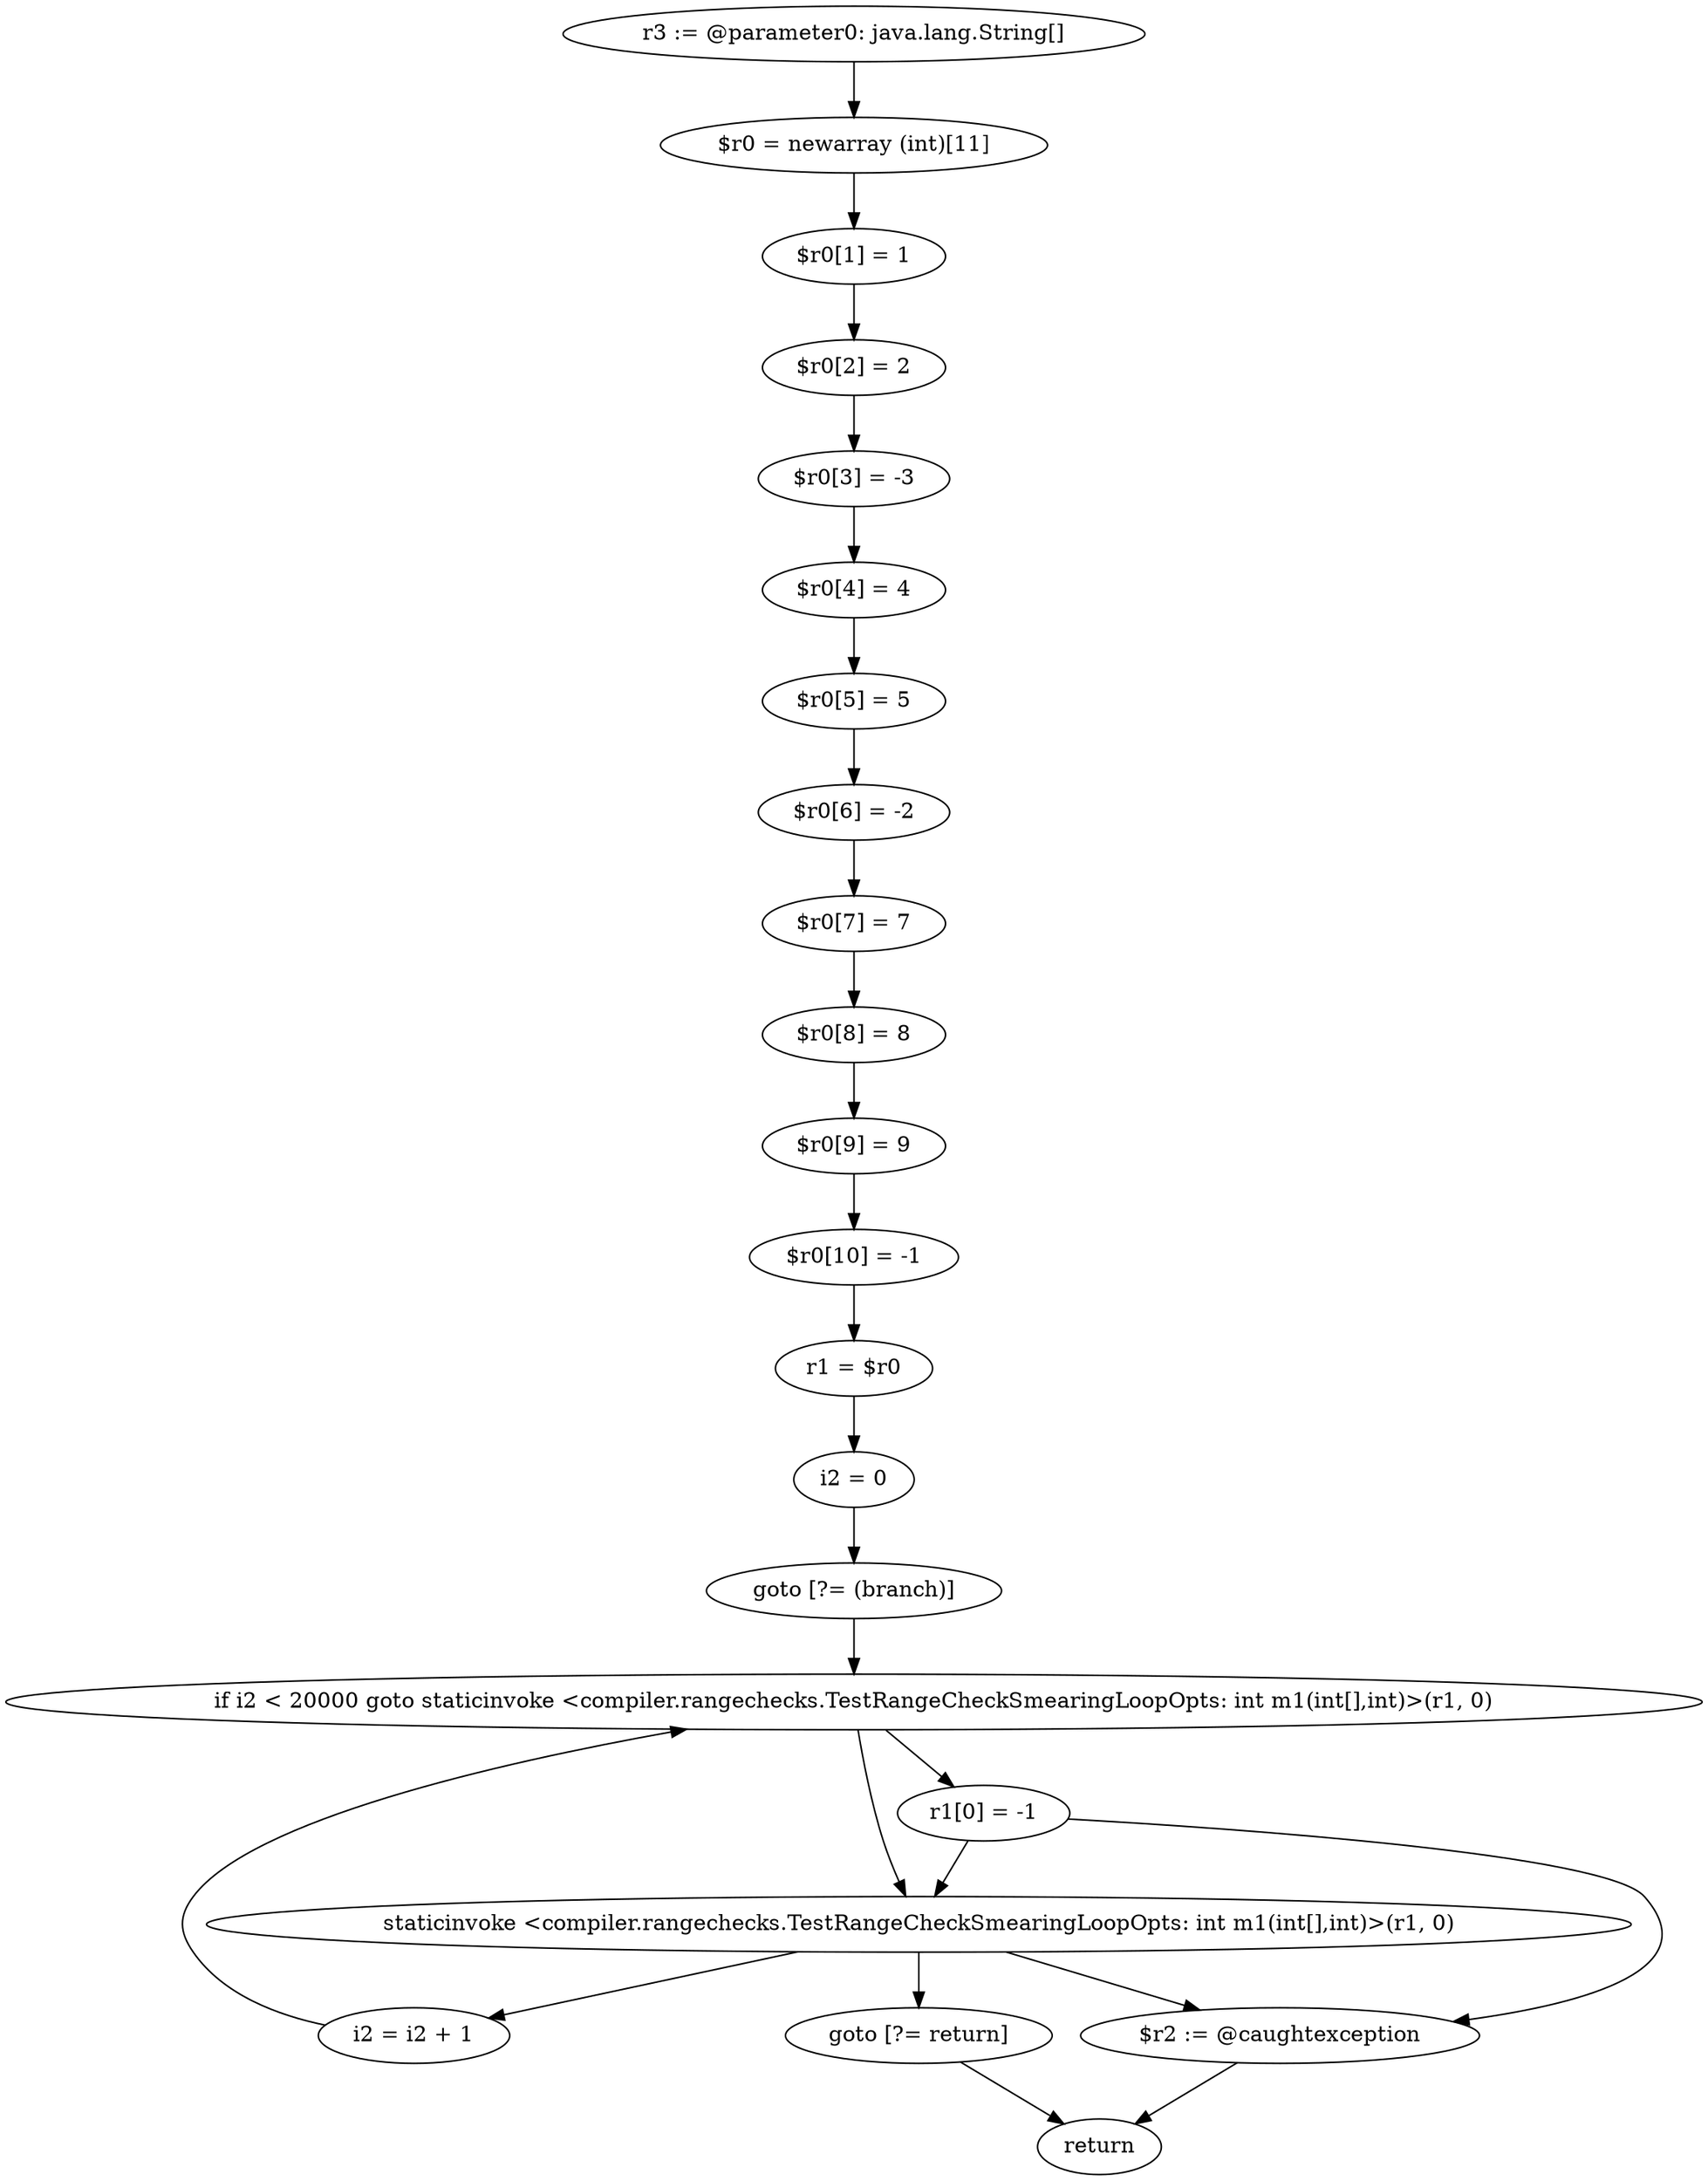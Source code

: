 digraph "unitGraph" {
    "r3 := @parameter0: java.lang.String[]"
    "$r0 = newarray (int)[11]"
    "$r0[1] = 1"
    "$r0[2] = 2"
    "$r0[3] = -3"
    "$r0[4] = 4"
    "$r0[5] = 5"
    "$r0[6] = -2"
    "$r0[7] = 7"
    "$r0[8] = 8"
    "$r0[9] = 9"
    "$r0[10] = -1"
    "r1 = $r0"
    "i2 = 0"
    "goto [?= (branch)]"
    "staticinvoke <compiler.rangechecks.TestRangeCheckSmearingLoopOpts: int m1(int[],int)>(r1, 0)"
    "i2 = i2 + 1"
    "if i2 < 20000 goto staticinvoke <compiler.rangechecks.TestRangeCheckSmearingLoopOpts: int m1(int[],int)>(r1, 0)"
    "r1[0] = -1"
    "goto [?= return]"
    "$r2 := @caughtexception"
    "return"
    "r3 := @parameter0: java.lang.String[]"->"$r0 = newarray (int)[11]";
    "$r0 = newarray (int)[11]"->"$r0[1] = 1";
    "$r0[1] = 1"->"$r0[2] = 2";
    "$r0[2] = 2"->"$r0[3] = -3";
    "$r0[3] = -3"->"$r0[4] = 4";
    "$r0[4] = 4"->"$r0[5] = 5";
    "$r0[5] = 5"->"$r0[6] = -2";
    "$r0[6] = -2"->"$r0[7] = 7";
    "$r0[7] = 7"->"$r0[8] = 8";
    "$r0[8] = 8"->"$r0[9] = 9";
    "$r0[9] = 9"->"$r0[10] = -1";
    "$r0[10] = -1"->"r1 = $r0";
    "r1 = $r0"->"i2 = 0";
    "i2 = 0"->"goto [?= (branch)]";
    "goto [?= (branch)]"->"if i2 < 20000 goto staticinvoke <compiler.rangechecks.TestRangeCheckSmearingLoopOpts: int m1(int[],int)>(r1, 0)";
    "staticinvoke <compiler.rangechecks.TestRangeCheckSmearingLoopOpts: int m1(int[],int)>(r1, 0)"->"i2 = i2 + 1";
    "i2 = i2 + 1"->"if i2 < 20000 goto staticinvoke <compiler.rangechecks.TestRangeCheckSmearingLoopOpts: int m1(int[],int)>(r1, 0)";
    "if i2 < 20000 goto staticinvoke <compiler.rangechecks.TestRangeCheckSmearingLoopOpts: int m1(int[],int)>(r1, 0)"->"r1[0] = -1";
    "if i2 < 20000 goto staticinvoke <compiler.rangechecks.TestRangeCheckSmearingLoopOpts: int m1(int[],int)>(r1, 0)"->"staticinvoke <compiler.rangechecks.TestRangeCheckSmearingLoopOpts: int m1(int[],int)>(r1, 0)";
    "r1[0] = -1"->"staticinvoke <compiler.rangechecks.TestRangeCheckSmearingLoopOpts: int m1(int[],int)>(r1, 0)";
    "r1[0] = -1"->"$r2 := @caughtexception";
    "staticinvoke <compiler.rangechecks.TestRangeCheckSmearingLoopOpts: int m1(int[],int)>(r1, 0)"->"goto [?= return]";
    "staticinvoke <compiler.rangechecks.TestRangeCheckSmearingLoopOpts: int m1(int[],int)>(r1, 0)"->"$r2 := @caughtexception";
    "goto [?= return]"->"return";
    "$r2 := @caughtexception"->"return";
}

